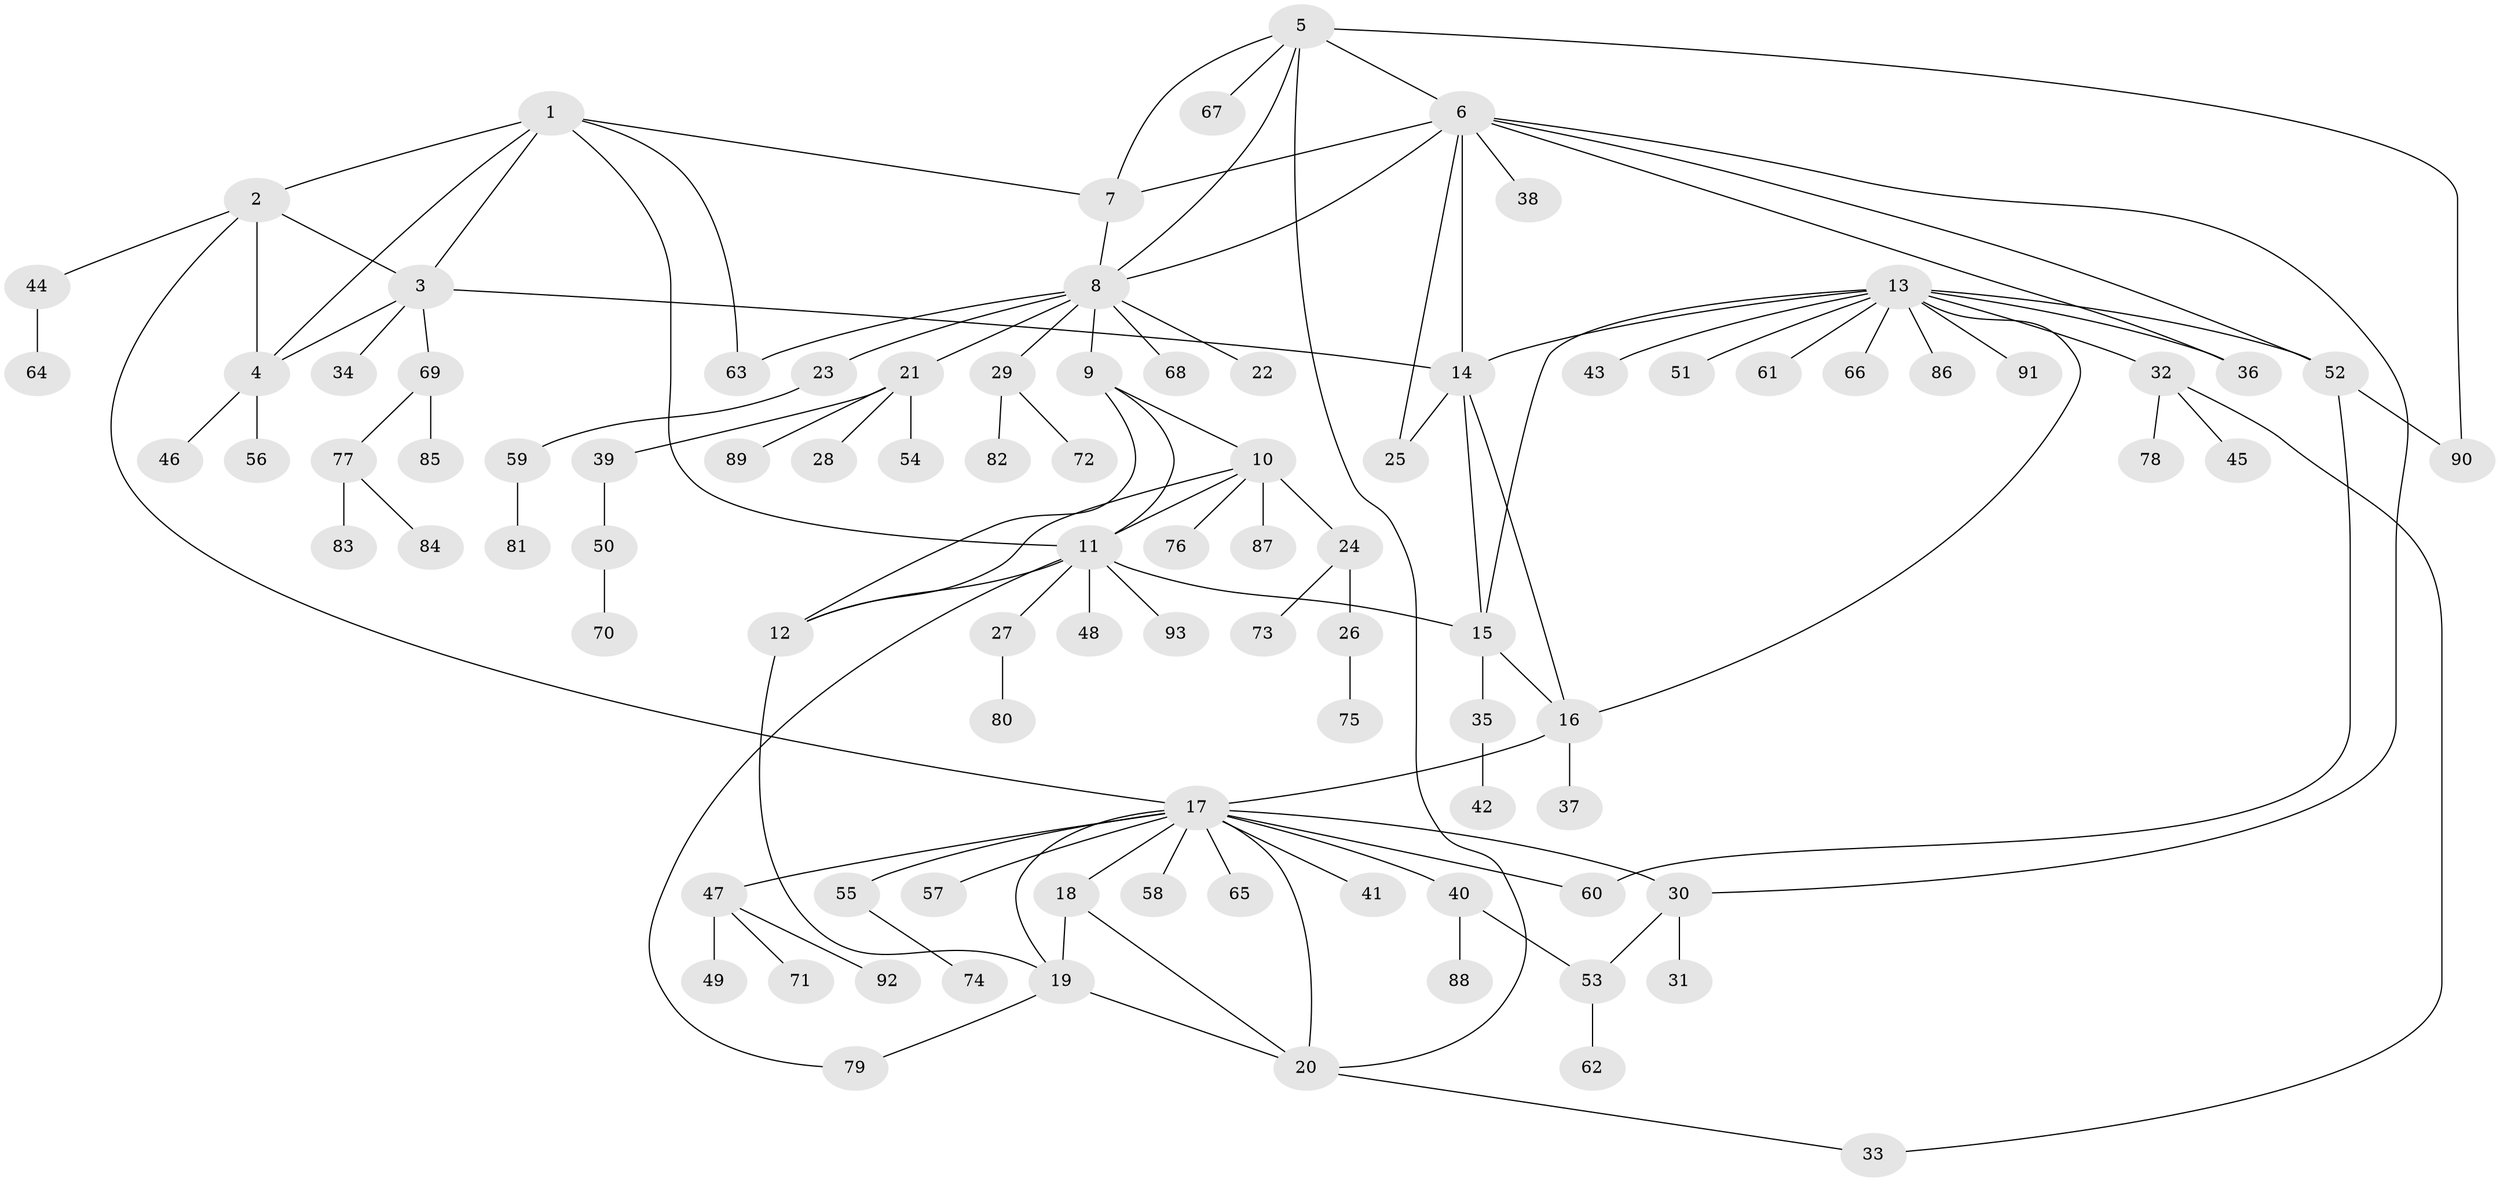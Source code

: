 // Generated by graph-tools (version 1.1) at 2025/37/03/09/25 02:37:41]
// undirected, 93 vertices, 123 edges
graph export_dot {
graph [start="1"]
  node [color=gray90,style=filled];
  1;
  2;
  3;
  4;
  5;
  6;
  7;
  8;
  9;
  10;
  11;
  12;
  13;
  14;
  15;
  16;
  17;
  18;
  19;
  20;
  21;
  22;
  23;
  24;
  25;
  26;
  27;
  28;
  29;
  30;
  31;
  32;
  33;
  34;
  35;
  36;
  37;
  38;
  39;
  40;
  41;
  42;
  43;
  44;
  45;
  46;
  47;
  48;
  49;
  50;
  51;
  52;
  53;
  54;
  55;
  56;
  57;
  58;
  59;
  60;
  61;
  62;
  63;
  64;
  65;
  66;
  67;
  68;
  69;
  70;
  71;
  72;
  73;
  74;
  75;
  76;
  77;
  78;
  79;
  80;
  81;
  82;
  83;
  84;
  85;
  86;
  87;
  88;
  89;
  90;
  91;
  92;
  93;
  1 -- 2;
  1 -- 3;
  1 -- 4;
  1 -- 7;
  1 -- 11;
  1 -- 63;
  2 -- 3;
  2 -- 4;
  2 -- 17;
  2 -- 44;
  3 -- 4;
  3 -- 14;
  3 -- 34;
  3 -- 69;
  4 -- 46;
  4 -- 56;
  5 -- 6;
  5 -- 7;
  5 -- 8;
  5 -- 20;
  5 -- 67;
  5 -- 90;
  6 -- 7;
  6 -- 8;
  6 -- 14;
  6 -- 25;
  6 -- 30;
  6 -- 36;
  6 -- 38;
  6 -- 52;
  7 -- 8;
  8 -- 9;
  8 -- 21;
  8 -- 22;
  8 -- 23;
  8 -- 29;
  8 -- 63;
  8 -- 68;
  9 -- 10;
  9 -- 11;
  9 -- 12;
  10 -- 11;
  10 -- 12;
  10 -- 24;
  10 -- 76;
  10 -- 87;
  11 -- 12;
  11 -- 15;
  11 -- 27;
  11 -- 48;
  11 -- 79;
  11 -- 93;
  12 -- 19;
  13 -- 14;
  13 -- 15;
  13 -- 16;
  13 -- 32;
  13 -- 36;
  13 -- 43;
  13 -- 51;
  13 -- 52;
  13 -- 61;
  13 -- 66;
  13 -- 86;
  13 -- 91;
  14 -- 15;
  14 -- 16;
  14 -- 25;
  15 -- 16;
  15 -- 35;
  16 -- 17;
  16 -- 37;
  17 -- 18;
  17 -- 19;
  17 -- 20;
  17 -- 30;
  17 -- 40;
  17 -- 41;
  17 -- 47;
  17 -- 55;
  17 -- 57;
  17 -- 58;
  17 -- 60;
  17 -- 65;
  18 -- 19;
  18 -- 20;
  19 -- 20;
  19 -- 79;
  20 -- 33;
  21 -- 28;
  21 -- 39;
  21 -- 54;
  21 -- 89;
  23 -- 59;
  24 -- 26;
  24 -- 73;
  26 -- 75;
  27 -- 80;
  29 -- 72;
  29 -- 82;
  30 -- 31;
  30 -- 53;
  32 -- 33;
  32 -- 45;
  32 -- 78;
  35 -- 42;
  39 -- 50;
  40 -- 53;
  40 -- 88;
  44 -- 64;
  47 -- 49;
  47 -- 71;
  47 -- 92;
  50 -- 70;
  52 -- 60;
  52 -- 90;
  53 -- 62;
  55 -- 74;
  59 -- 81;
  69 -- 77;
  69 -- 85;
  77 -- 83;
  77 -- 84;
}
